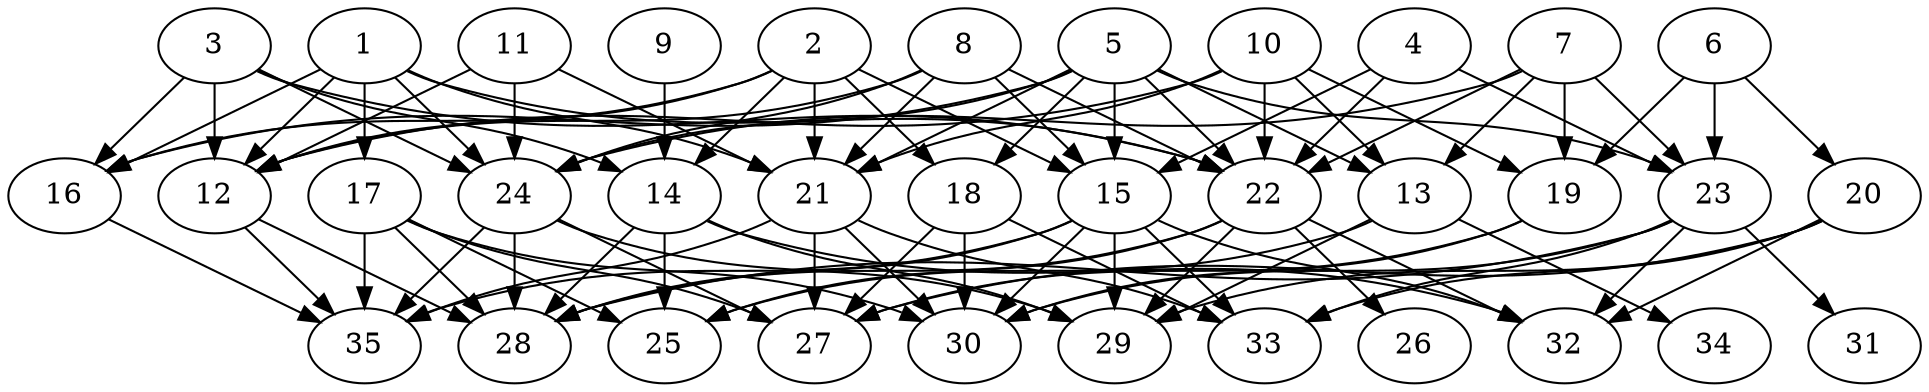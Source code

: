// DAG automatically generated by daggen at Thu Oct  3 14:05:36 2019
// ./daggen --dot -n 35 --ccr 0.3 --fat 0.7 --regular 0.7 --density 0.6 --mindata 5242880 --maxdata 52428800 
digraph G {
  1 [size="98146987", alpha="0.18", expect_size="29444096"] 
  1 -> 12 [size ="29444096"]
  1 -> 16 [size ="29444096"]
  1 -> 17 [size ="29444096"]
  1 -> 21 [size ="29444096"]
  1 -> 22 [size ="29444096"]
  1 -> 24 [size ="29444096"]
  2 [size="144421547", alpha="0.11", expect_size="43326464"] 
  2 -> 12 [size ="43326464"]
  2 -> 14 [size ="43326464"]
  2 -> 15 [size ="43326464"]
  2 -> 16 [size ="43326464"]
  2 -> 18 [size ="43326464"]
  2 -> 21 [size ="43326464"]
  3 [size="49831253", alpha="0.06", expect_size="14949376"] 
  3 -> 12 [size ="14949376"]
  3 -> 14 [size ="14949376"]
  3 -> 16 [size ="14949376"]
  3 -> 22 [size ="14949376"]
  3 -> 24 [size ="14949376"]
  4 [size="23244800", alpha="0.13", expect_size="6973440"] 
  4 -> 15 [size ="6973440"]
  4 -> 22 [size ="6973440"]
  4 -> 23 [size ="6973440"]
  5 [size="135393280", alpha="0.02", expect_size="40617984"] 
  5 -> 13 [size ="40617984"]
  5 -> 15 [size ="40617984"]
  5 -> 16 [size ="40617984"]
  5 -> 18 [size ="40617984"]
  5 -> 21 [size ="40617984"]
  5 -> 22 [size ="40617984"]
  5 -> 23 [size ="40617984"]
  5 -> 24 [size ="40617984"]
  6 [size="87569067", alpha="0.00", expect_size="26270720"] 
  6 -> 19 [size ="26270720"]
  6 -> 20 [size ="26270720"]
  6 -> 23 [size ="26270720"]
  7 [size="88558933", alpha="0.03", expect_size="26567680"] 
  7 -> 13 [size ="26567680"]
  7 -> 19 [size ="26567680"]
  7 -> 22 [size ="26567680"]
  7 -> 23 [size ="26567680"]
  7 -> 24 [size ="26567680"]
  8 [size="118821547", alpha="0.10", expect_size="35646464"] 
  8 -> 12 [size ="35646464"]
  8 -> 15 [size ="35646464"]
  8 -> 21 [size ="35646464"]
  8 -> 22 [size ="35646464"]
  8 -> 24 [size ="35646464"]
  9 [size="130191360", alpha="0.08", expect_size="39057408"] 
  9 -> 14 [size ="39057408"]
  10 [size="47496533", alpha="0.01", expect_size="14248960"] 
  10 -> 12 [size ="14248960"]
  10 -> 13 [size ="14248960"]
  10 -> 19 [size ="14248960"]
  10 -> 21 [size ="14248960"]
  10 -> 22 [size ="14248960"]
  11 [size="34754560", alpha="0.09", expect_size="10426368"] 
  11 -> 12 [size ="10426368"]
  11 -> 21 [size ="10426368"]
  11 -> 24 [size ="10426368"]
  12 [size="172997973", alpha="0.05", expect_size="51899392"] 
  12 -> 28 [size ="51899392"]
  12 -> 35 [size ="51899392"]
  13 [size="101143893", alpha="0.19", expect_size="30343168"] 
  13 -> 25 [size ="30343168"]
  13 -> 29 [size ="30343168"]
  13 -> 34 [size ="30343168"]
  14 [size="148739413", alpha="0.01", expect_size="44621824"] 
  14 -> 25 [size ="44621824"]
  14 -> 28 [size ="44621824"]
  14 -> 29 [size ="44621824"]
  14 -> 32 [size ="44621824"]
  15 [size="92730027", alpha="0.13", expect_size="27819008"] 
  15 -> 28 [size ="27819008"]
  15 -> 29 [size ="27819008"]
  15 -> 30 [size ="27819008"]
  15 -> 32 [size ="27819008"]
  15 -> 33 [size ="27819008"]
  15 -> 35 [size ="27819008"]
  16 [size="108004693", alpha="0.11", expect_size="32401408"] 
  16 -> 35 [size ="32401408"]
  17 [size="110619307", alpha="0.19", expect_size="33185792"] 
  17 -> 25 [size ="33185792"]
  17 -> 27 [size ="33185792"]
  17 -> 28 [size ="33185792"]
  17 -> 30 [size ="33185792"]
  17 -> 35 [size ="33185792"]
  18 [size="136618667", alpha="0.20", expect_size="40985600"] 
  18 -> 27 [size ="40985600"]
  18 -> 30 [size ="40985600"]
  18 -> 33 [size ="40985600"]
  19 [size="55521280", alpha="0.20", expect_size="16656384"] 
  19 -> 27 [size ="16656384"]
  19 -> 30 [size ="16656384"]
  20 [size="117906773", alpha="0.08", expect_size="35372032"] 
  20 -> 27 [size ="35372032"]
  20 -> 29 [size ="35372032"]
  20 -> 32 [size ="35372032"]
  20 -> 33 [size ="35372032"]
  21 [size="127624533", alpha="0.06", expect_size="38287360"] 
  21 -> 27 [size ="38287360"]
  21 -> 30 [size ="38287360"]
  21 -> 33 [size ="38287360"]
  21 -> 35 [size ="38287360"]
  22 [size="43636053", alpha="0.00", expect_size="13090816"] 
  22 -> 25 [size ="13090816"]
  22 -> 26 [size ="13090816"]
  22 -> 28 [size ="13090816"]
  22 -> 29 [size ="13090816"]
  22 -> 32 [size ="13090816"]
  23 [size="80670720", alpha="0.18", expect_size="24201216"] 
  23 -> 28 [size ="24201216"]
  23 -> 30 [size ="24201216"]
  23 -> 31 [size ="24201216"]
  23 -> 32 [size ="24201216"]
  23 -> 33 [size ="24201216"]
  24 [size="69519360", alpha="0.18", expect_size="20855808"] 
  24 -> 27 [size ="20855808"]
  24 -> 28 [size ="20855808"]
  24 -> 29 [size ="20855808"]
  24 -> 35 [size ="20855808"]
  25 [size="77236907", alpha="0.12", expect_size="23171072"] 
  26 [size="19316053", alpha="0.15", expect_size="5794816"] 
  27 [size="103427413", alpha="0.07", expect_size="31028224"] 
  28 [size="94894080", alpha="0.12", expect_size="28468224"] 
  29 [size="93136213", alpha="0.11", expect_size="27940864"] 
  30 [size="91675307", alpha="0.14", expect_size="27502592"] 
  31 [size="151982080", alpha="0.19", expect_size="45594624"] 
  32 [size="40154453", alpha="0.04", expect_size="12046336"] 
  33 [size="40424107", alpha="0.20", expect_size="12127232"] 
  34 [size="27866453", alpha="0.12", expect_size="8359936"] 
  35 [size="165533013", alpha="0.14", expect_size="49659904"] 
}

